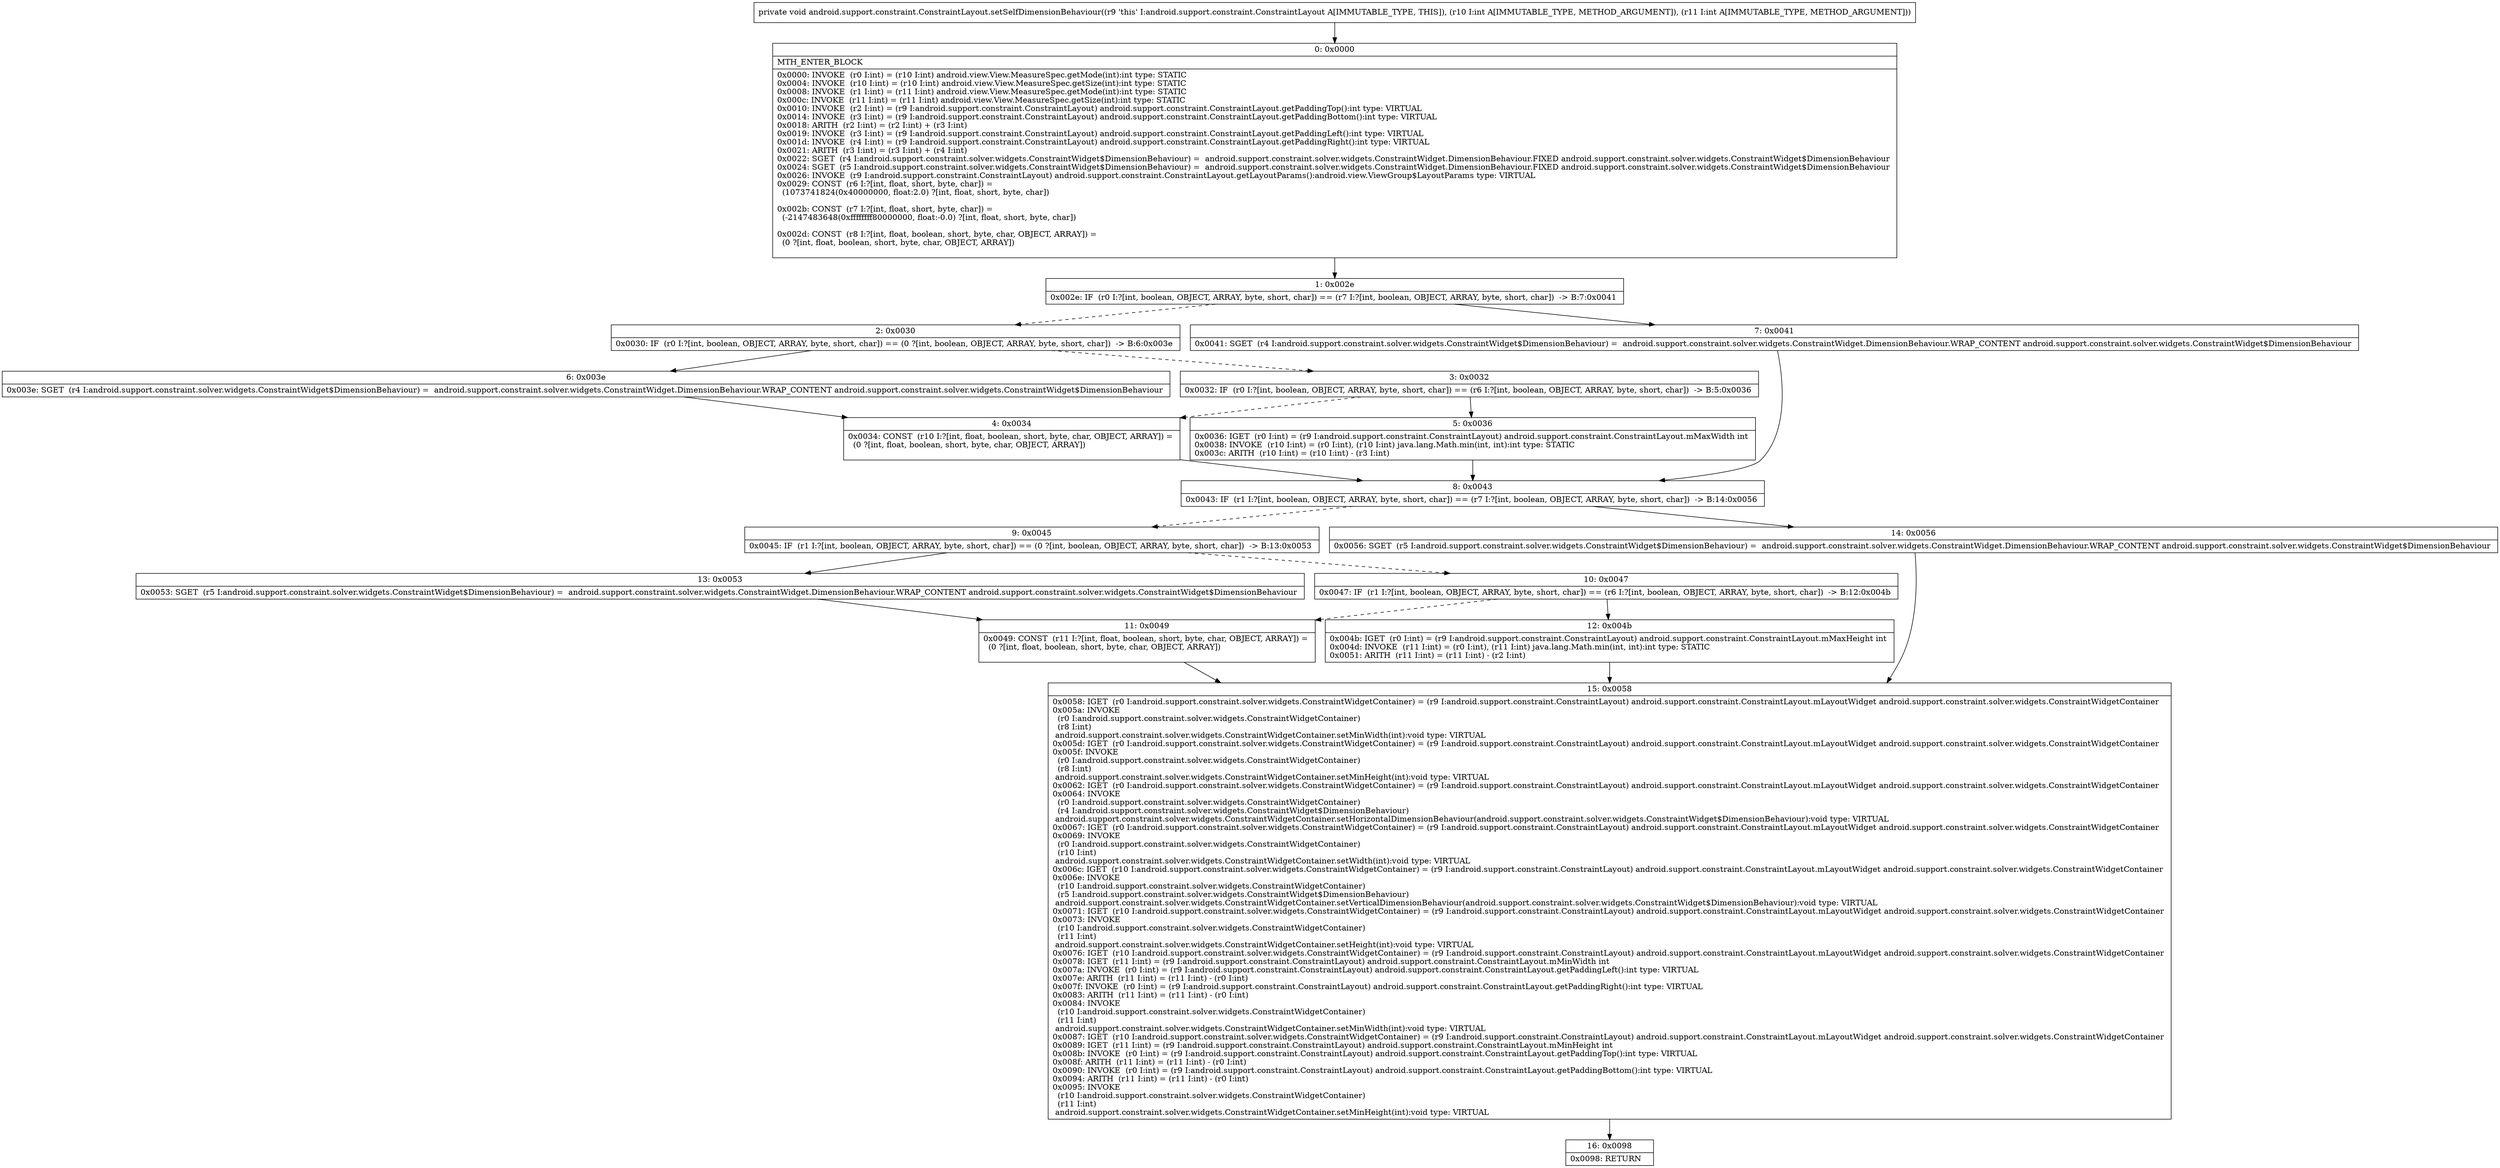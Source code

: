 digraph "CFG forandroid.support.constraint.ConstraintLayout.setSelfDimensionBehaviour(II)V" {
Node_0 [shape=record,label="{0\:\ 0x0000|MTH_ENTER_BLOCK\l|0x0000: INVOKE  (r0 I:int) = (r10 I:int) android.view.View.MeasureSpec.getMode(int):int type: STATIC \l0x0004: INVOKE  (r10 I:int) = (r10 I:int) android.view.View.MeasureSpec.getSize(int):int type: STATIC \l0x0008: INVOKE  (r1 I:int) = (r11 I:int) android.view.View.MeasureSpec.getMode(int):int type: STATIC \l0x000c: INVOKE  (r11 I:int) = (r11 I:int) android.view.View.MeasureSpec.getSize(int):int type: STATIC \l0x0010: INVOKE  (r2 I:int) = (r9 I:android.support.constraint.ConstraintLayout) android.support.constraint.ConstraintLayout.getPaddingTop():int type: VIRTUAL \l0x0014: INVOKE  (r3 I:int) = (r9 I:android.support.constraint.ConstraintLayout) android.support.constraint.ConstraintLayout.getPaddingBottom():int type: VIRTUAL \l0x0018: ARITH  (r2 I:int) = (r2 I:int) + (r3 I:int) \l0x0019: INVOKE  (r3 I:int) = (r9 I:android.support.constraint.ConstraintLayout) android.support.constraint.ConstraintLayout.getPaddingLeft():int type: VIRTUAL \l0x001d: INVOKE  (r4 I:int) = (r9 I:android.support.constraint.ConstraintLayout) android.support.constraint.ConstraintLayout.getPaddingRight():int type: VIRTUAL \l0x0021: ARITH  (r3 I:int) = (r3 I:int) + (r4 I:int) \l0x0022: SGET  (r4 I:android.support.constraint.solver.widgets.ConstraintWidget$DimensionBehaviour) =  android.support.constraint.solver.widgets.ConstraintWidget.DimensionBehaviour.FIXED android.support.constraint.solver.widgets.ConstraintWidget$DimensionBehaviour \l0x0024: SGET  (r5 I:android.support.constraint.solver.widgets.ConstraintWidget$DimensionBehaviour) =  android.support.constraint.solver.widgets.ConstraintWidget.DimensionBehaviour.FIXED android.support.constraint.solver.widgets.ConstraintWidget$DimensionBehaviour \l0x0026: INVOKE  (r9 I:android.support.constraint.ConstraintLayout) android.support.constraint.ConstraintLayout.getLayoutParams():android.view.ViewGroup$LayoutParams type: VIRTUAL \l0x0029: CONST  (r6 I:?[int, float, short, byte, char]) = \l  (1073741824(0x40000000, float:2.0) ?[int, float, short, byte, char])\l \l0x002b: CONST  (r7 I:?[int, float, short, byte, char]) = \l  (\-2147483648(0xffffffff80000000, float:\-0.0) ?[int, float, short, byte, char])\l \l0x002d: CONST  (r8 I:?[int, float, boolean, short, byte, char, OBJECT, ARRAY]) = \l  (0 ?[int, float, boolean, short, byte, char, OBJECT, ARRAY])\l \l}"];
Node_1 [shape=record,label="{1\:\ 0x002e|0x002e: IF  (r0 I:?[int, boolean, OBJECT, ARRAY, byte, short, char]) == (r7 I:?[int, boolean, OBJECT, ARRAY, byte, short, char])  \-\> B:7:0x0041 \l}"];
Node_2 [shape=record,label="{2\:\ 0x0030|0x0030: IF  (r0 I:?[int, boolean, OBJECT, ARRAY, byte, short, char]) == (0 ?[int, boolean, OBJECT, ARRAY, byte, short, char])  \-\> B:6:0x003e \l}"];
Node_3 [shape=record,label="{3\:\ 0x0032|0x0032: IF  (r0 I:?[int, boolean, OBJECT, ARRAY, byte, short, char]) == (r6 I:?[int, boolean, OBJECT, ARRAY, byte, short, char])  \-\> B:5:0x0036 \l}"];
Node_4 [shape=record,label="{4\:\ 0x0034|0x0034: CONST  (r10 I:?[int, float, boolean, short, byte, char, OBJECT, ARRAY]) = \l  (0 ?[int, float, boolean, short, byte, char, OBJECT, ARRAY])\l \l}"];
Node_5 [shape=record,label="{5\:\ 0x0036|0x0036: IGET  (r0 I:int) = (r9 I:android.support.constraint.ConstraintLayout) android.support.constraint.ConstraintLayout.mMaxWidth int \l0x0038: INVOKE  (r10 I:int) = (r0 I:int), (r10 I:int) java.lang.Math.min(int, int):int type: STATIC \l0x003c: ARITH  (r10 I:int) = (r10 I:int) \- (r3 I:int) \l}"];
Node_6 [shape=record,label="{6\:\ 0x003e|0x003e: SGET  (r4 I:android.support.constraint.solver.widgets.ConstraintWidget$DimensionBehaviour) =  android.support.constraint.solver.widgets.ConstraintWidget.DimensionBehaviour.WRAP_CONTENT android.support.constraint.solver.widgets.ConstraintWidget$DimensionBehaviour \l}"];
Node_7 [shape=record,label="{7\:\ 0x0041|0x0041: SGET  (r4 I:android.support.constraint.solver.widgets.ConstraintWidget$DimensionBehaviour) =  android.support.constraint.solver.widgets.ConstraintWidget.DimensionBehaviour.WRAP_CONTENT android.support.constraint.solver.widgets.ConstraintWidget$DimensionBehaviour \l}"];
Node_8 [shape=record,label="{8\:\ 0x0043|0x0043: IF  (r1 I:?[int, boolean, OBJECT, ARRAY, byte, short, char]) == (r7 I:?[int, boolean, OBJECT, ARRAY, byte, short, char])  \-\> B:14:0x0056 \l}"];
Node_9 [shape=record,label="{9\:\ 0x0045|0x0045: IF  (r1 I:?[int, boolean, OBJECT, ARRAY, byte, short, char]) == (0 ?[int, boolean, OBJECT, ARRAY, byte, short, char])  \-\> B:13:0x0053 \l}"];
Node_10 [shape=record,label="{10\:\ 0x0047|0x0047: IF  (r1 I:?[int, boolean, OBJECT, ARRAY, byte, short, char]) == (r6 I:?[int, boolean, OBJECT, ARRAY, byte, short, char])  \-\> B:12:0x004b \l}"];
Node_11 [shape=record,label="{11\:\ 0x0049|0x0049: CONST  (r11 I:?[int, float, boolean, short, byte, char, OBJECT, ARRAY]) = \l  (0 ?[int, float, boolean, short, byte, char, OBJECT, ARRAY])\l \l}"];
Node_12 [shape=record,label="{12\:\ 0x004b|0x004b: IGET  (r0 I:int) = (r9 I:android.support.constraint.ConstraintLayout) android.support.constraint.ConstraintLayout.mMaxHeight int \l0x004d: INVOKE  (r11 I:int) = (r0 I:int), (r11 I:int) java.lang.Math.min(int, int):int type: STATIC \l0x0051: ARITH  (r11 I:int) = (r11 I:int) \- (r2 I:int) \l}"];
Node_13 [shape=record,label="{13\:\ 0x0053|0x0053: SGET  (r5 I:android.support.constraint.solver.widgets.ConstraintWidget$DimensionBehaviour) =  android.support.constraint.solver.widgets.ConstraintWidget.DimensionBehaviour.WRAP_CONTENT android.support.constraint.solver.widgets.ConstraintWidget$DimensionBehaviour \l}"];
Node_14 [shape=record,label="{14\:\ 0x0056|0x0056: SGET  (r5 I:android.support.constraint.solver.widgets.ConstraintWidget$DimensionBehaviour) =  android.support.constraint.solver.widgets.ConstraintWidget.DimensionBehaviour.WRAP_CONTENT android.support.constraint.solver.widgets.ConstraintWidget$DimensionBehaviour \l}"];
Node_15 [shape=record,label="{15\:\ 0x0058|0x0058: IGET  (r0 I:android.support.constraint.solver.widgets.ConstraintWidgetContainer) = (r9 I:android.support.constraint.ConstraintLayout) android.support.constraint.ConstraintLayout.mLayoutWidget android.support.constraint.solver.widgets.ConstraintWidgetContainer \l0x005a: INVOKE  \l  (r0 I:android.support.constraint.solver.widgets.ConstraintWidgetContainer)\l  (r8 I:int)\l android.support.constraint.solver.widgets.ConstraintWidgetContainer.setMinWidth(int):void type: VIRTUAL \l0x005d: IGET  (r0 I:android.support.constraint.solver.widgets.ConstraintWidgetContainer) = (r9 I:android.support.constraint.ConstraintLayout) android.support.constraint.ConstraintLayout.mLayoutWidget android.support.constraint.solver.widgets.ConstraintWidgetContainer \l0x005f: INVOKE  \l  (r0 I:android.support.constraint.solver.widgets.ConstraintWidgetContainer)\l  (r8 I:int)\l android.support.constraint.solver.widgets.ConstraintWidgetContainer.setMinHeight(int):void type: VIRTUAL \l0x0062: IGET  (r0 I:android.support.constraint.solver.widgets.ConstraintWidgetContainer) = (r9 I:android.support.constraint.ConstraintLayout) android.support.constraint.ConstraintLayout.mLayoutWidget android.support.constraint.solver.widgets.ConstraintWidgetContainer \l0x0064: INVOKE  \l  (r0 I:android.support.constraint.solver.widgets.ConstraintWidgetContainer)\l  (r4 I:android.support.constraint.solver.widgets.ConstraintWidget$DimensionBehaviour)\l android.support.constraint.solver.widgets.ConstraintWidgetContainer.setHorizontalDimensionBehaviour(android.support.constraint.solver.widgets.ConstraintWidget$DimensionBehaviour):void type: VIRTUAL \l0x0067: IGET  (r0 I:android.support.constraint.solver.widgets.ConstraintWidgetContainer) = (r9 I:android.support.constraint.ConstraintLayout) android.support.constraint.ConstraintLayout.mLayoutWidget android.support.constraint.solver.widgets.ConstraintWidgetContainer \l0x0069: INVOKE  \l  (r0 I:android.support.constraint.solver.widgets.ConstraintWidgetContainer)\l  (r10 I:int)\l android.support.constraint.solver.widgets.ConstraintWidgetContainer.setWidth(int):void type: VIRTUAL \l0x006c: IGET  (r10 I:android.support.constraint.solver.widgets.ConstraintWidgetContainer) = (r9 I:android.support.constraint.ConstraintLayout) android.support.constraint.ConstraintLayout.mLayoutWidget android.support.constraint.solver.widgets.ConstraintWidgetContainer \l0x006e: INVOKE  \l  (r10 I:android.support.constraint.solver.widgets.ConstraintWidgetContainer)\l  (r5 I:android.support.constraint.solver.widgets.ConstraintWidget$DimensionBehaviour)\l android.support.constraint.solver.widgets.ConstraintWidgetContainer.setVerticalDimensionBehaviour(android.support.constraint.solver.widgets.ConstraintWidget$DimensionBehaviour):void type: VIRTUAL \l0x0071: IGET  (r10 I:android.support.constraint.solver.widgets.ConstraintWidgetContainer) = (r9 I:android.support.constraint.ConstraintLayout) android.support.constraint.ConstraintLayout.mLayoutWidget android.support.constraint.solver.widgets.ConstraintWidgetContainer \l0x0073: INVOKE  \l  (r10 I:android.support.constraint.solver.widgets.ConstraintWidgetContainer)\l  (r11 I:int)\l android.support.constraint.solver.widgets.ConstraintWidgetContainer.setHeight(int):void type: VIRTUAL \l0x0076: IGET  (r10 I:android.support.constraint.solver.widgets.ConstraintWidgetContainer) = (r9 I:android.support.constraint.ConstraintLayout) android.support.constraint.ConstraintLayout.mLayoutWidget android.support.constraint.solver.widgets.ConstraintWidgetContainer \l0x0078: IGET  (r11 I:int) = (r9 I:android.support.constraint.ConstraintLayout) android.support.constraint.ConstraintLayout.mMinWidth int \l0x007a: INVOKE  (r0 I:int) = (r9 I:android.support.constraint.ConstraintLayout) android.support.constraint.ConstraintLayout.getPaddingLeft():int type: VIRTUAL \l0x007e: ARITH  (r11 I:int) = (r11 I:int) \- (r0 I:int) \l0x007f: INVOKE  (r0 I:int) = (r9 I:android.support.constraint.ConstraintLayout) android.support.constraint.ConstraintLayout.getPaddingRight():int type: VIRTUAL \l0x0083: ARITH  (r11 I:int) = (r11 I:int) \- (r0 I:int) \l0x0084: INVOKE  \l  (r10 I:android.support.constraint.solver.widgets.ConstraintWidgetContainer)\l  (r11 I:int)\l android.support.constraint.solver.widgets.ConstraintWidgetContainer.setMinWidth(int):void type: VIRTUAL \l0x0087: IGET  (r10 I:android.support.constraint.solver.widgets.ConstraintWidgetContainer) = (r9 I:android.support.constraint.ConstraintLayout) android.support.constraint.ConstraintLayout.mLayoutWidget android.support.constraint.solver.widgets.ConstraintWidgetContainer \l0x0089: IGET  (r11 I:int) = (r9 I:android.support.constraint.ConstraintLayout) android.support.constraint.ConstraintLayout.mMinHeight int \l0x008b: INVOKE  (r0 I:int) = (r9 I:android.support.constraint.ConstraintLayout) android.support.constraint.ConstraintLayout.getPaddingTop():int type: VIRTUAL \l0x008f: ARITH  (r11 I:int) = (r11 I:int) \- (r0 I:int) \l0x0090: INVOKE  (r0 I:int) = (r9 I:android.support.constraint.ConstraintLayout) android.support.constraint.ConstraintLayout.getPaddingBottom():int type: VIRTUAL \l0x0094: ARITH  (r11 I:int) = (r11 I:int) \- (r0 I:int) \l0x0095: INVOKE  \l  (r10 I:android.support.constraint.solver.widgets.ConstraintWidgetContainer)\l  (r11 I:int)\l android.support.constraint.solver.widgets.ConstraintWidgetContainer.setMinHeight(int):void type: VIRTUAL \l}"];
Node_16 [shape=record,label="{16\:\ 0x0098|0x0098: RETURN   \l}"];
MethodNode[shape=record,label="{private void android.support.constraint.ConstraintLayout.setSelfDimensionBehaviour((r9 'this' I:android.support.constraint.ConstraintLayout A[IMMUTABLE_TYPE, THIS]), (r10 I:int A[IMMUTABLE_TYPE, METHOD_ARGUMENT]), (r11 I:int A[IMMUTABLE_TYPE, METHOD_ARGUMENT])) }"];
MethodNode -> Node_0;
Node_0 -> Node_1;
Node_1 -> Node_2[style=dashed];
Node_1 -> Node_7;
Node_2 -> Node_3[style=dashed];
Node_2 -> Node_6;
Node_3 -> Node_4[style=dashed];
Node_3 -> Node_5;
Node_4 -> Node_8;
Node_5 -> Node_8;
Node_6 -> Node_4;
Node_7 -> Node_8;
Node_8 -> Node_9[style=dashed];
Node_8 -> Node_14;
Node_9 -> Node_10[style=dashed];
Node_9 -> Node_13;
Node_10 -> Node_11[style=dashed];
Node_10 -> Node_12;
Node_11 -> Node_15;
Node_12 -> Node_15;
Node_13 -> Node_11;
Node_14 -> Node_15;
Node_15 -> Node_16;
}

